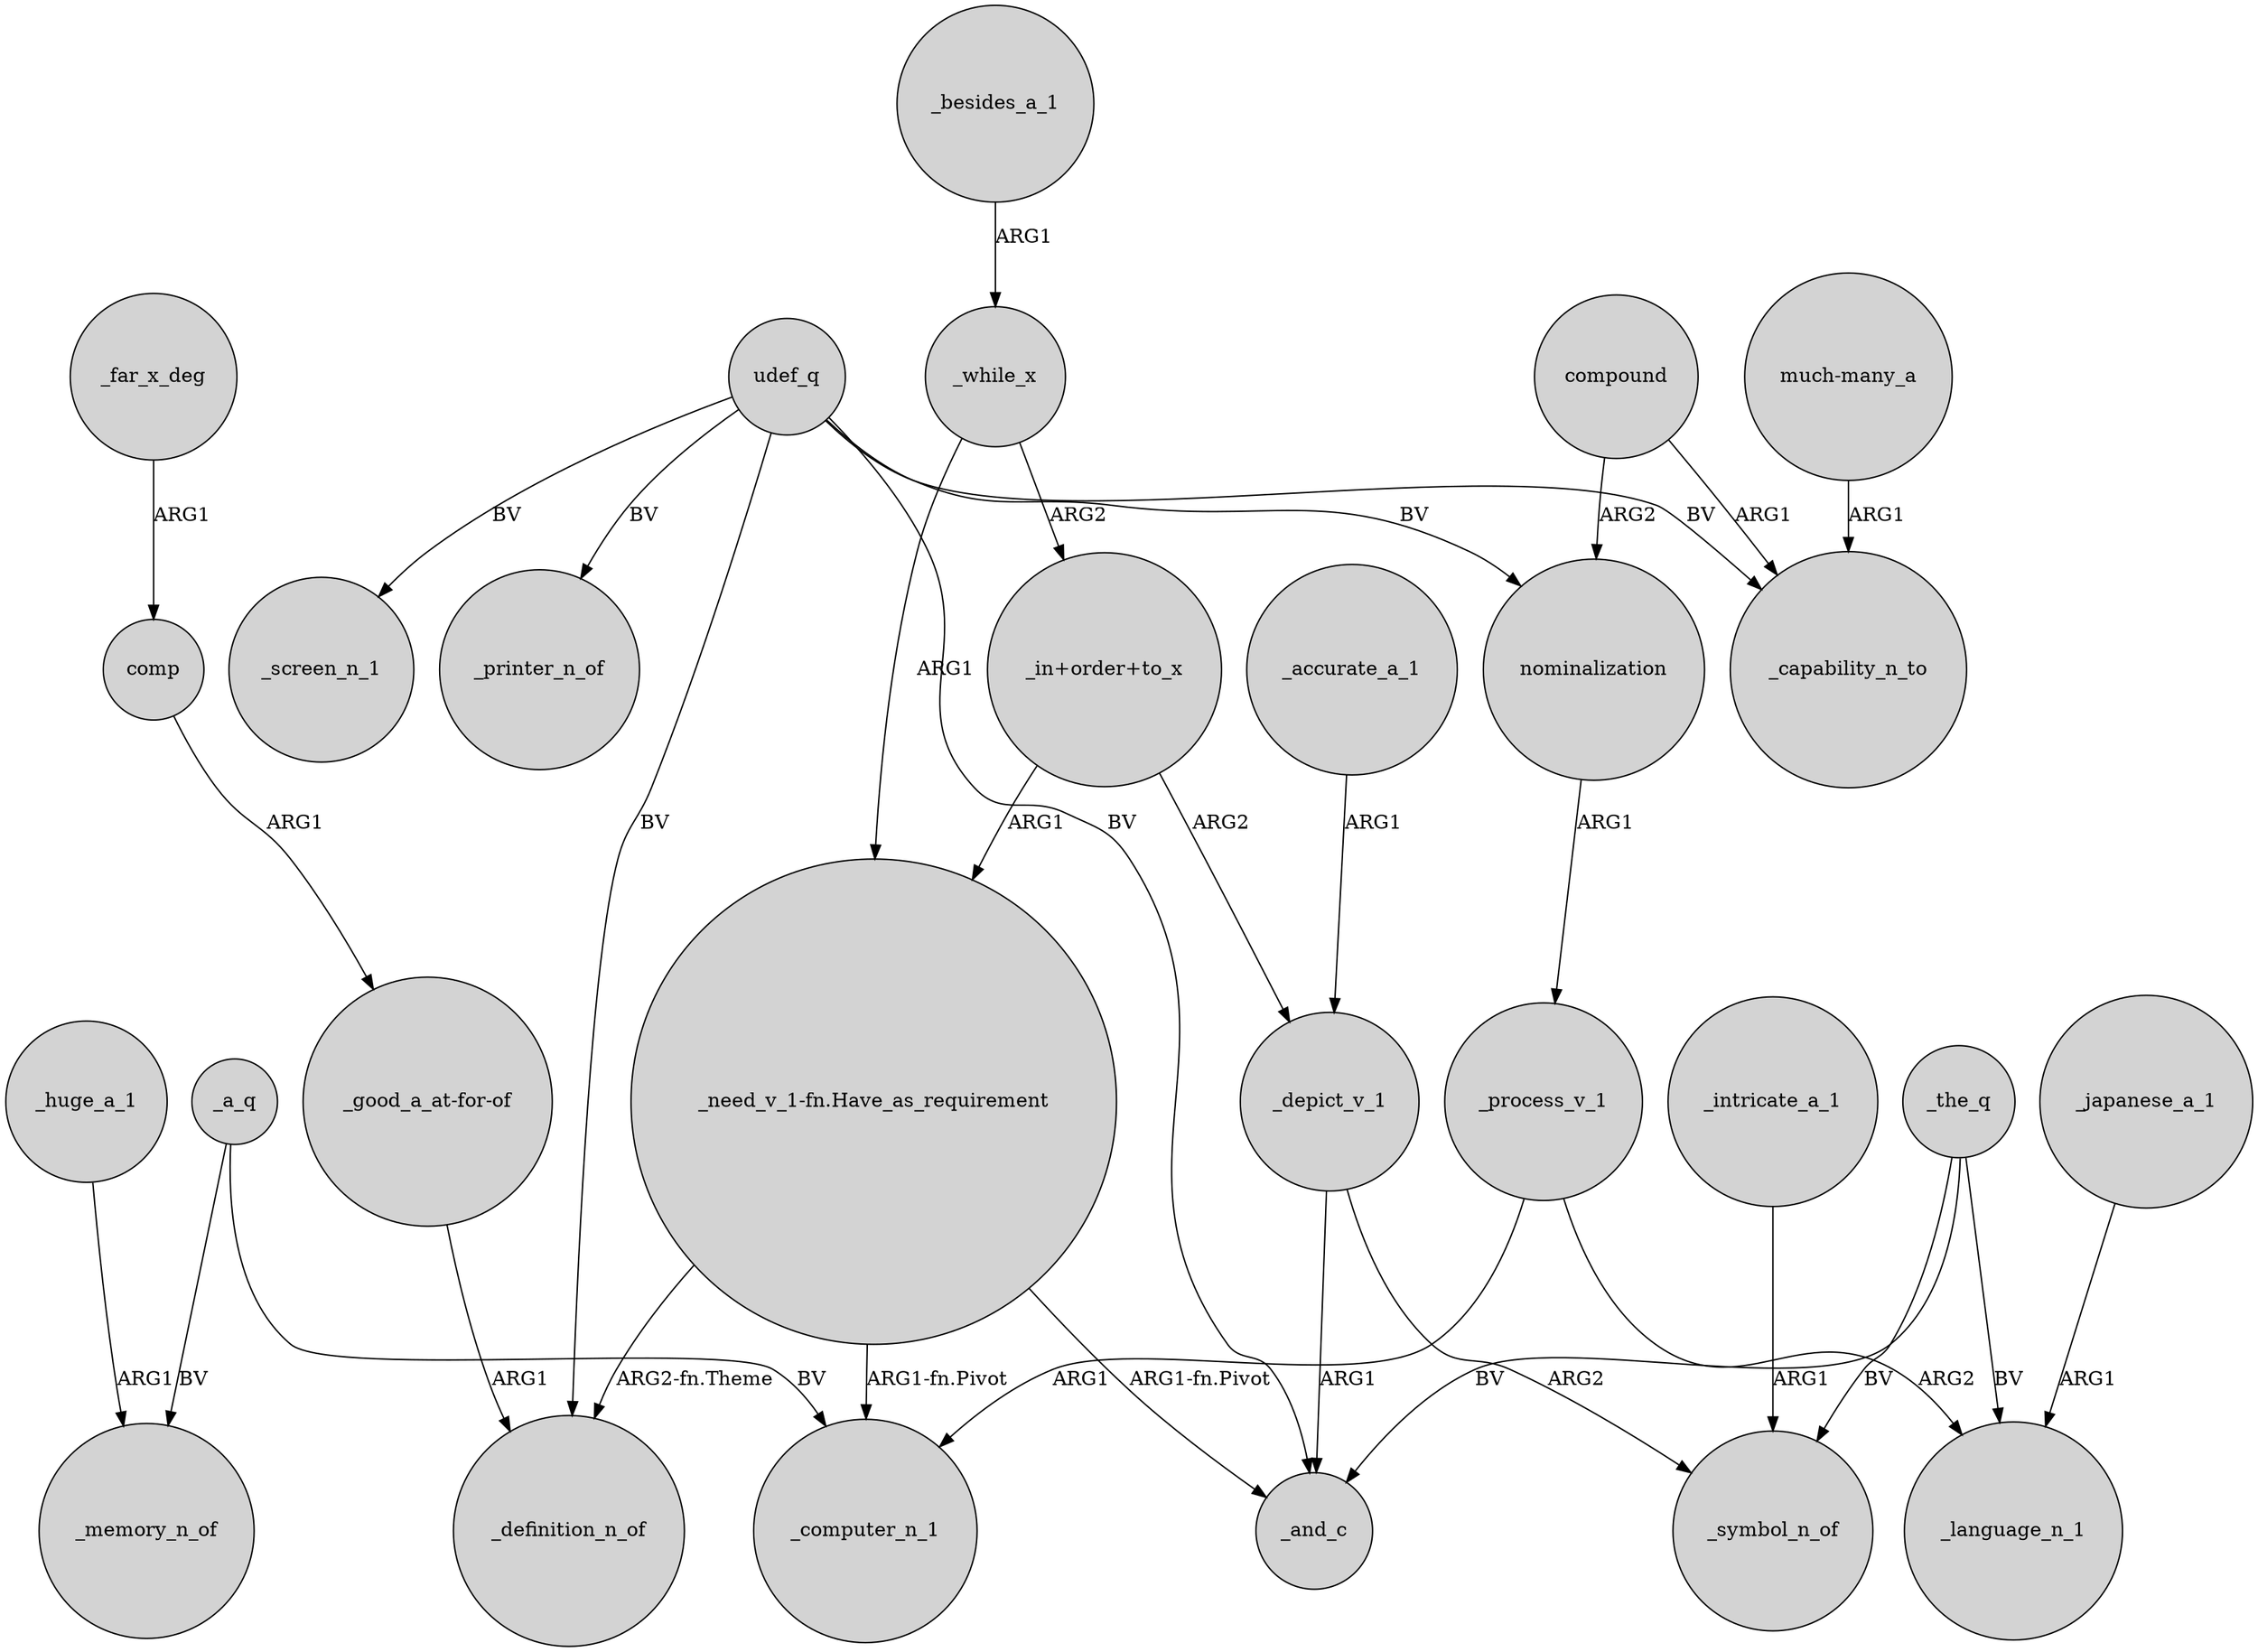 digraph {
	node [shape=circle style=filled]
	_a_q -> _computer_n_1 [label=BV]
	_the_q -> _and_c [label=BV]
	_depict_v_1 -> _and_c [label=ARG1]
	_japanese_a_1 -> _language_n_1 [label=ARG1]
	nominalization -> _process_v_1 [label=ARG1]
	comp -> "_good_a_at-for-of" [label=ARG1]
	_a_q -> _memory_n_of [label=BV]
	compound -> nominalization [label=ARG2]
	_the_q -> _symbol_n_of [label=BV]
	udef_q -> _screen_n_1 [label=BV]
	"_in+order+to_x" -> _depict_v_1 [label=ARG2]
	_while_x -> "_need_v_1-fn.Have_as_requirement" [label=ARG1]
	"much-many_a" -> _capability_n_to [label=ARG1]
	_depict_v_1 -> _symbol_n_of [label=ARG2]
	_besides_a_1 -> _while_x [label=ARG1]
	"_good_a_at-for-of" -> _definition_n_of [label=ARG1]
	compound -> _capability_n_to [label=ARG1]
	"_in+order+to_x" -> "_need_v_1-fn.Have_as_requirement" [label=ARG1]
	_process_v_1 -> _language_n_1 [label=ARG2]
	udef_q -> _definition_n_of [label=BV]
	udef_q -> nominalization [label=BV]
	"_need_v_1-fn.Have_as_requirement" -> _definition_n_of [label="ARG2-fn.Theme"]
	_huge_a_1 -> _memory_n_of [label=ARG1]
	udef_q -> _printer_n_of [label=BV]
	_intricate_a_1 -> _symbol_n_of [label=ARG1]
	_process_v_1 -> _computer_n_1 [label=ARG1]
	"_need_v_1-fn.Have_as_requirement" -> _computer_n_1 [label="ARG1-fn.Pivot"]
	_far_x_deg -> comp [label=ARG1]
	_while_x -> "_in+order+to_x" [label=ARG2]
	_accurate_a_1 -> _depict_v_1 [label=ARG1]
	_the_q -> _language_n_1 [label=BV]
	udef_q -> _and_c [label=BV]
	udef_q -> _capability_n_to [label=BV]
	"_need_v_1-fn.Have_as_requirement" -> _and_c [label="ARG1-fn.Pivot"]
}

